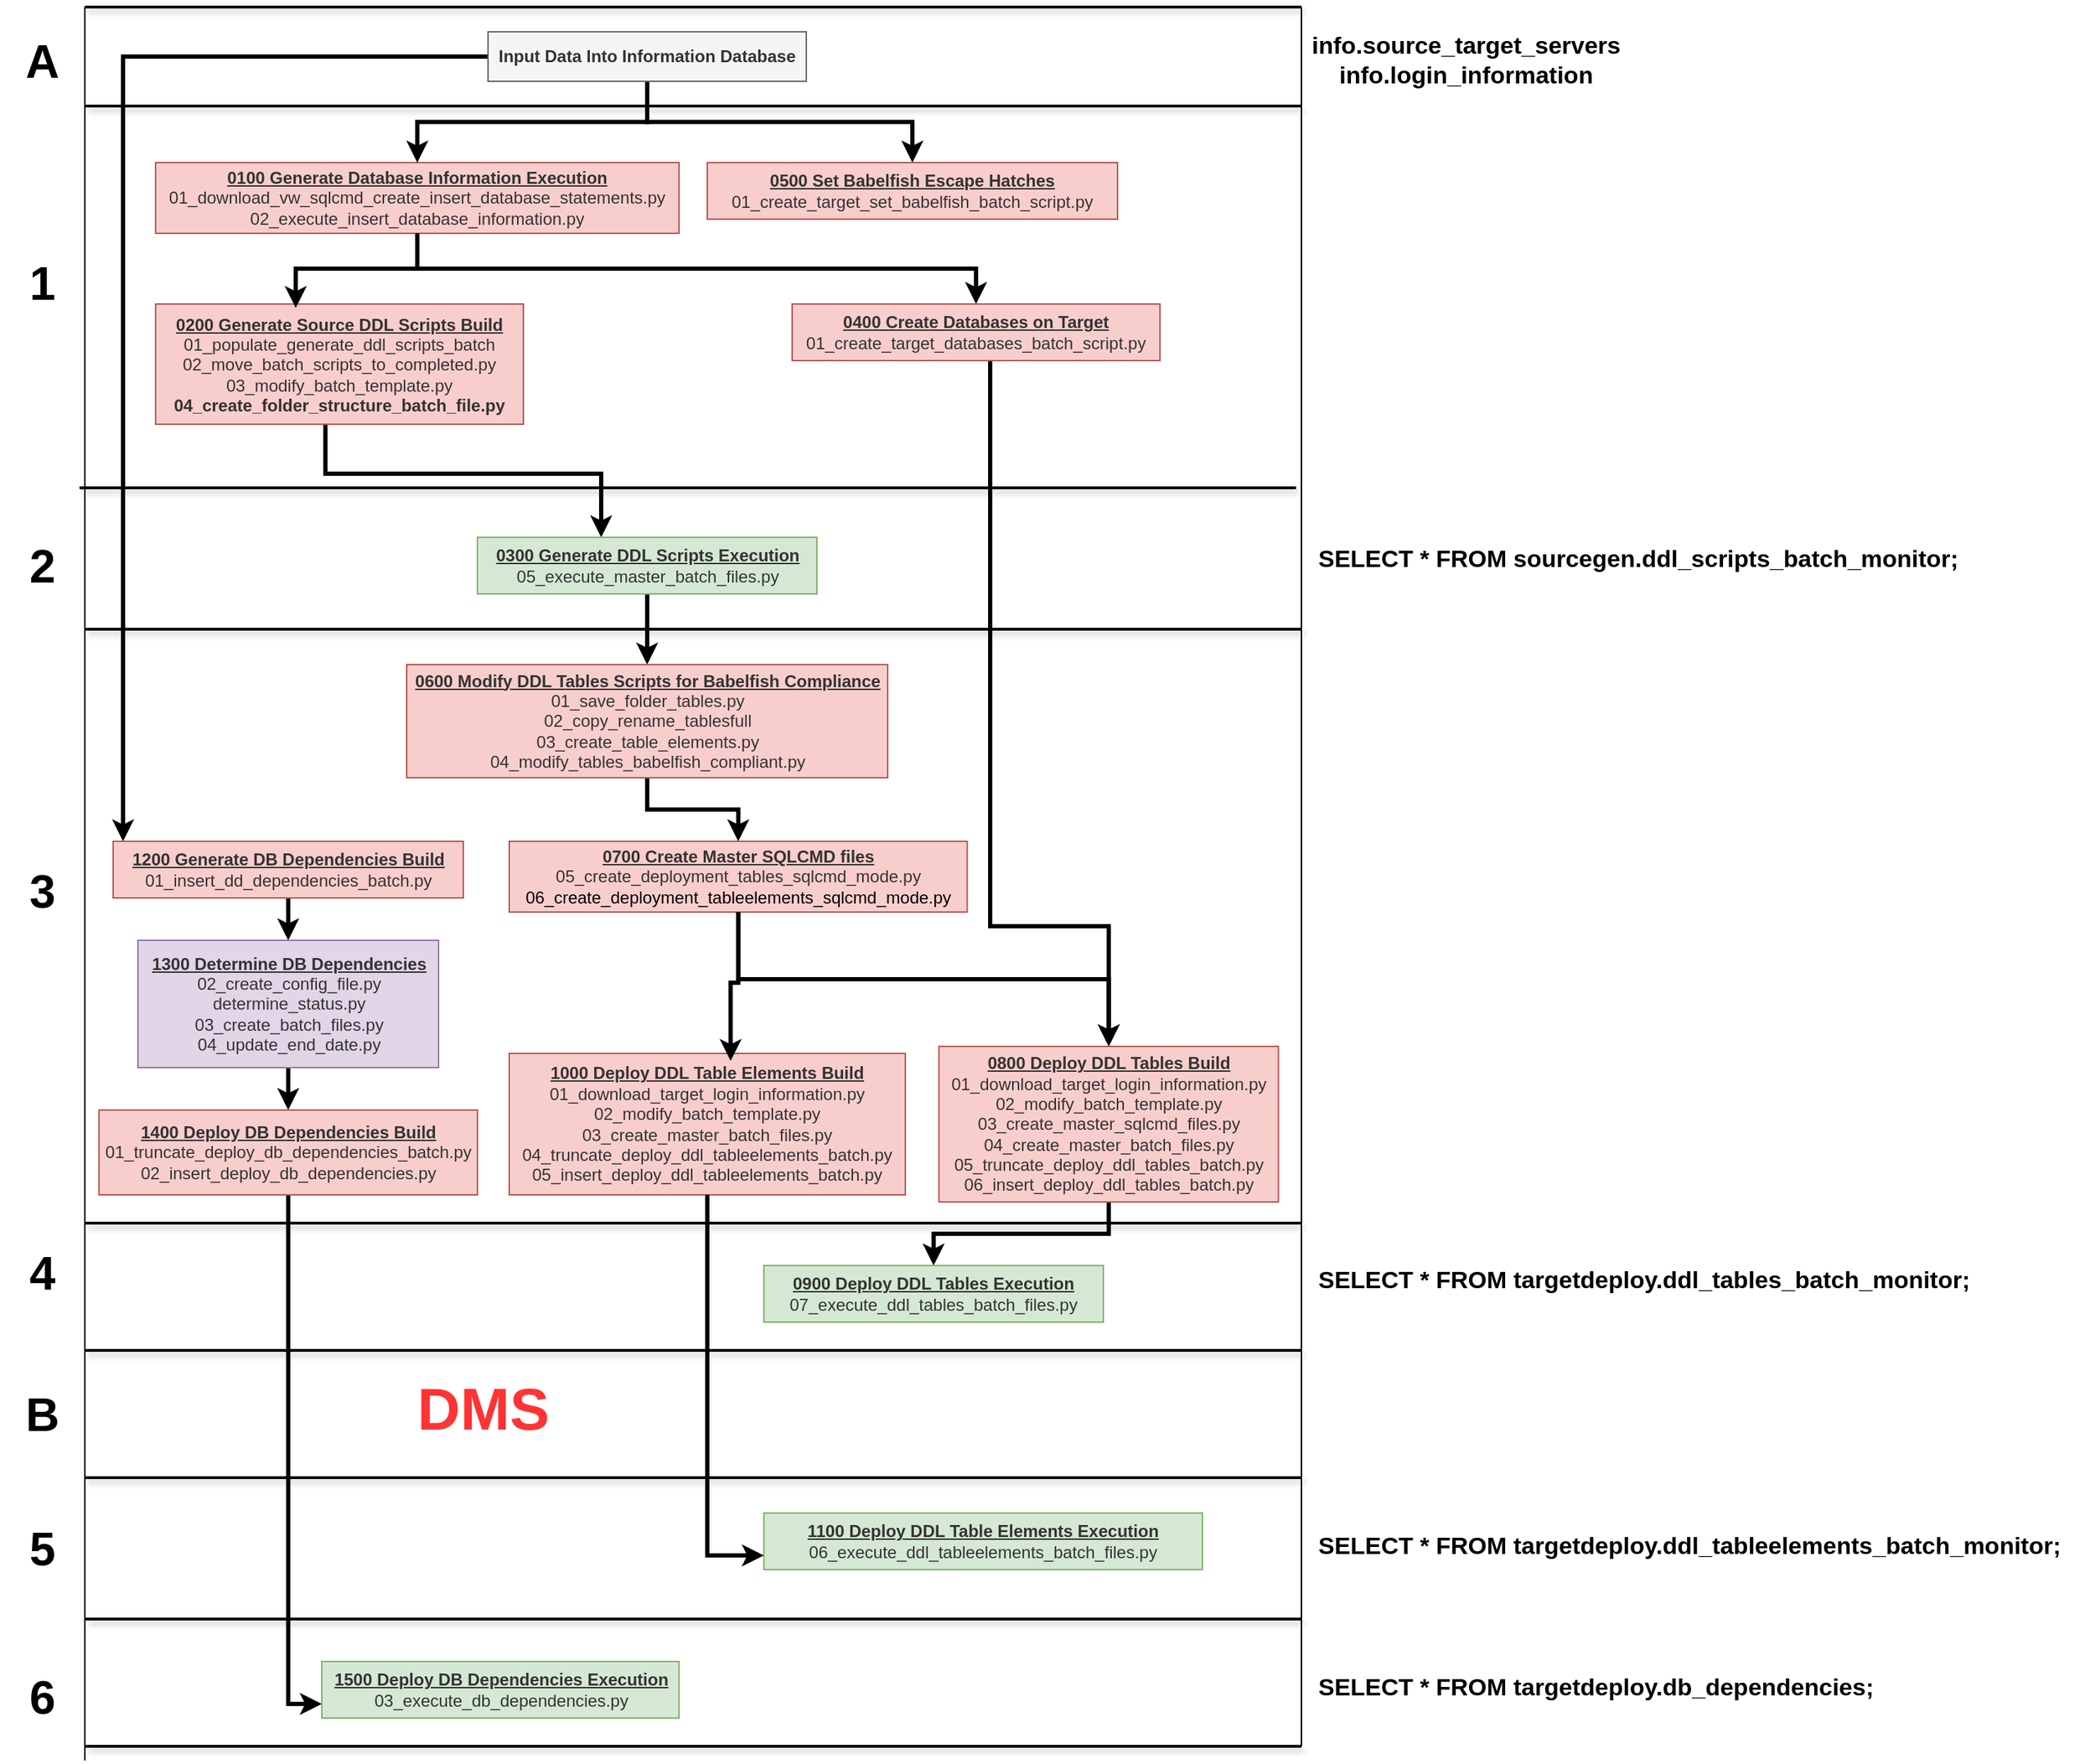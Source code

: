 <mxfile version="24.6.2" type="github">
  <diagram name="Page-1" id="sKITD_88z1vJ94t6zKOO">
    <mxGraphModel dx="1328" dy="804" grid="1" gridSize="10" guides="1" tooltips="1" connect="1" arrows="1" fold="1" page="1" pageScale="1" pageWidth="850" pageHeight="1100" math="0" shadow="0">
      <root>
        <mxCell id="0" />
        <mxCell id="1" parent="0" />
        <mxCell id="syWPXiomNhrmmpA-TFZg-3" value="&lt;span style=&quot;color: rgb(51, 51, 51);&quot;&gt;&lt;b&gt;&lt;u&gt;0100 Generate Database Information Execution&lt;/u&gt;&lt;/b&gt;&lt;/span&gt;&lt;div&gt;&lt;font color=&quot;#333333&quot;&gt;01_download_vw_sqlcmd_create_insert_database_statements.py&lt;/font&gt;&lt;br&gt;&lt;/div&gt;&lt;div&gt;&lt;font color=&quot;#333333&quot;&gt;02_execute_insert_database_information.py&lt;br&gt;&lt;/font&gt;&lt;/div&gt;" style="rounded=0;whiteSpace=wrap;html=1;fillColor=#f8cecc;strokeColor=#b85450;" parent="1" vertex="1">
          <mxGeometry x="110" y="120" width="370" height="50" as="geometry" />
        </mxCell>
        <mxCell id="syWPXiomNhrmmpA-TFZg-79" style="edgeStyle=orthogonalEdgeStyle;rounded=0;orthogonalLoop=1;jettySize=auto;html=1;strokeWidth=3;" parent="1" source="syWPXiomNhrmmpA-TFZg-4" target="syWPXiomNhrmmpA-TFZg-3" edge="1">
          <mxGeometry relative="1" as="geometry" />
        </mxCell>
        <mxCell id="syWPXiomNhrmmpA-TFZg-80" style="edgeStyle=orthogonalEdgeStyle;rounded=0;orthogonalLoop=1;jettySize=auto;html=1;strokeWidth=3;" parent="1" source="syWPXiomNhrmmpA-TFZg-4" target="syWPXiomNhrmmpA-TFZg-8" edge="1">
          <mxGeometry relative="1" as="geometry" />
        </mxCell>
        <mxCell id="HDIBJlZaWyo6-5FCZua_-1" style="edgeStyle=orthogonalEdgeStyle;rounded=0;orthogonalLoop=1;jettySize=auto;html=1;strokeWidth=3;" parent="1" source="syWPXiomNhrmmpA-TFZg-4" target="syWPXiomNhrmmpA-TFZg-15" edge="1">
          <mxGeometry relative="1" as="geometry">
            <Array as="points">
              <mxPoint x="87" y="45" />
            </Array>
          </mxGeometry>
        </mxCell>
        <mxCell id="syWPXiomNhrmmpA-TFZg-4" value="&lt;span style=&quot;color: rgb(51, 51, 51);&quot;&gt;&lt;b&gt;Input Data Into Information Database&lt;/b&gt;&lt;/span&gt;" style="rounded=0;whiteSpace=wrap;html=1;points=[[0,0,0,0,0],[0,0.25,0,0,0],[0,0.5,0,0,0],[0,0.75,0,0,0],[0,1,0,0,0],[0.25,0,0,0,0],[0.25,1,0,0,0],[0.5,0,0,0,0],[0.5,1,0,0,0],[0.75,0,0,0,0],[0.75,1,0,0,0],[1,0,0,0,0],[1,0.25,0,0,0],[1,0.5,0,0,0],[1,0.75,0,0,0],[1,1,0,0,0]];fillColor=#f5f5f5;fontColor=#333333;strokeColor=#666666;" parent="1" vertex="1">
          <mxGeometry x="345" y="27.5" width="225" height="35" as="geometry" />
        </mxCell>
        <mxCell id="syWPXiomNhrmmpA-TFZg-31" style="edgeStyle=orthogonalEdgeStyle;rounded=0;orthogonalLoop=1;jettySize=auto;html=1;strokeWidth=3;" parent="1" source="syWPXiomNhrmmpA-TFZg-5" target="syWPXiomNhrmmpA-TFZg-6" edge="1">
          <mxGeometry relative="1" as="geometry">
            <Array as="points">
              <mxPoint x="230" y="340" />
              <mxPoint x="425" y="340" />
            </Array>
          </mxGeometry>
        </mxCell>
        <mxCell id="syWPXiomNhrmmpA-TFZg-5" value="&lt;span style=&quot;color: rgb(51, 51, 51);&quot;&gt;&lt;b&gt;&lt;u&gt;0200 Generate Source DDL Scripts Build&lt;/u&gt;&lt;/b&gt;&lt;/span&gt;&lt;div&gt;&lt;font color=&quot;#333333&quot;&gt;01_populate_generate_ddl_scripts_batch&lt;/font&gt;&lt;br&gt;&lt;/div&gt;&lt;div&gt;&lt;font color=&quot;#333333&quot;&gt;02_move_batch_scripts_to_completed.py&lt;br&gt;&lt;/font&gt;&lt;/div&gt;&lt;div&gt;&lt;font color=&quot;#333333&quot;&gt;03_modify_batch_template.py&lt;br&gt;&lt;/font&gt;&lt;/div&gt;&lt;div&gt;&lt;font color=&quot;#333333&quot;&gt;&lt;b&gt;04_create_folder_structure_batch_file.py&lt;/b&gt;&lt;/font&gt;&lt;/div&gt;" style="rounded=0;whiteSpace=wrap;html=1;fillColor=#f8cecc;strokeColor=#b85450;" parent="1" vertex="1">
          <mxGeometry x="110" y="220" width="260" height="85" as="geometry" />
        </mxCell>
        <mxCell id="syWPXiomNhrmmpA-TFZg-37" style="edgeStyle=orthogonalEdgeStyle;rounded=0;orthogonalLoop=1;jettySize=auto;html=1;strokeWidth=3;" parent="1" source="syWPXiomNhrmmpA-TFZg-6" target="syWPXiomNhrmmpA-TFZg-9" edge="1">
          <mxGeometry relative="1" as="geometry" />
        </mxCell>
        <mxCell id="syWPXiomNhrmmpA-TFZg-6" value="&lt;span style=&quot;color: rgb(51, 51, 51);&quot;&gt;&lt;b&gt;&lt;u&gt;0300 Generate DDL Scripts Execution&lt;/u&gt;&lt;/b&gt;&lt;/span&gt;&lt;div&gt;&lt;font color=&quot;#333333&quot;&gt;05_execute_master_batch_files.py&lt;/font&gt;&lt;br&gt;&lt;/div&gt;" style="rounded=0;whiteSpace=wrap;html=1;fillColor=#d5e8d4;strokeColor=#82b366;" parent="1" vertex="1">
          <mxGeometry x="337.5" y="385" width="240" height="40" as="geometry" />
        </mxCell>
        <mxCell id="syWPXiomNhrmmpA-TFZg-36" style="edgeStyle=orthogonalEdgeStyle;rounded=0;orthogonalLoop=1;jettySize=auto;html=1;strokeWidth=3;" parent="1" source="syWPXiomNhrmmpA-TFZg-7" target="syWPXiomNhrmmpA-TFZg-11" edge="1">
          <mxGeometry relative="1" as="geometry">
            <Array as="points">
              <mxPoint x="700" y="660" />
            </Array>
          </mxGeometry>
        </mxCell>
        <mxCell id="syWPXiomNhrmmpA-TFZg-8" value="&lt;span style=&quot;color: rgb(51, 51, 51);&quot;&gt;&lt;b&gt;&lt;u&gt;0500 Set Babelfish Escape Hatches&lt;/u&gt;&lt;/b&gt;&lt;/span&gt;&lt;div&gt;&lt;font color=&quot;#333333&quot;&gt;01_create_target_set_babelfish_batch_script.py&lt;/font&gt;&lt;br&gt;&lt;/div&gt;" style="rounded=0;whiteSpace=wrap;html=1;fillColor=#f8cecc;strokeColor=#b85450;" parent="1" vertex="1">
          <mxGeometry x="500" y="120" width="290" height="40" as="geometry" />
        </mxCell>
        <mxCell id="syWPXiomNhrmmpA-TFZg-38" style="edgeStyle=orthogonalEdgeStyle;rounded=0;orthogonalLoop=1;jettySize=auto;html=1;strokeWidth=3;" parent="1" source="syWPXiomNhrmmpA-TFZg-9" target="syWPXiomNhrmmpA-TFZg-10" edge="1">
          <mxGeometry relative="1" as="geometry" />
        </mxCell>
        <mxCell id="syWPXiomNhrmmpA-TFZg-9" value="&lt;span style=&quot;color: rgb(51, 51, 51);&quot;&gt;&lt;b&gt;&lt;u&gt;0600 Modify DDL Tables Scripts for Babelfish Compliance&lt;/u&gt;&lt;/b&gt;&lt;/span&gt;&lt;div&gt;&lt;font style=&quot;&quot; color=&quot;#333333&quot;&gt;01_save_folder_tables.py&lt;/font&gt;&lt;br&gt;&lt;/div&gt;&lt;div&gt;&lt;font style=&quot;&quot; color=&quot;#333333&quot;&gt;02_copy_rename_tablesfull&lt;br&gt;&lt;/font&gt;&lt;/div&gt;&lt;div&gt;&lt;font style=&quot;&quot; color=&quot;#333333&quot;&gt;03_create_table_elements.py&lt;br&gt;&lt;/font&gt;&lt;/div&gt;&lt;div&gt;&lt;font style=&quot;&quot; color=&quot;#333333&quot;&gt;04_modify_tables_babelfish_compliant.py&lt;/font&gt;&lt;/div&gt;" style="rounded=0;whiteSpace=wrap;html=1;fillColor=#f8cecc;strokeColor=#b85450;" parent="1" vertex="1">
          <mxGeometry x="287.5" y="475" width="340" height="80" as="geometry" />
        </mxCell>
        <mxCell id="syWPXiomNhrmmpA-TFZg-39" value="" style="edgeStyle=orthogonalEdgeStyle;rounded=0;orthogonalLoop=1;jettySize=auto;html=1;strokeWidth=3;" parent="1" source="syWPXiomNhrmmpA-TFZg-10" target="syWPXiomNhrmmpA-TFZg-11" edge="1">
          <mxGeometry relative="1" as="geometry" />
        </mxCell>
        <mxCell id="syWPXiomNhrmmpA-TFZg-10" value="&lt;span style=&quot;color: rgb(51, 51, 51);&quot;&gt;&lt;b&gt;&lt;u&gt;0700 Create Master SQLCMD files&lt;/u&gt;&lt;/b&gt;&lt;/span&gt;&lt;div&gt;&lt;font style=&quot;&quot; color=&quot;#333333&quot;&gt;05_create_deployment_tables_sqlcmd_mode.py&lt;/font&gt;&lt;br&gt;&lt;/div&gt;&lt;div&gt;06_create_deployment_tableelements_sqlcmd_mode.py&lt;br&gt;&lt;/div&gt;" style="rounded=0;whiteSpace=wrap;html=1;fillColor=#f8cecc;strokeColor=#b85450;" parent="1" vertex="1">
          <mxGeometry x="359.995" y="600" width="323.75" height="50" as="geometry" />
        </mxCell>
        <mxCell id="syWPXiomNhrmmpA-TFZg-83" style="edgeStyle=orthogonalEdgeStyle;rounded=0;orthogonalLoop=1;jettySize=auto;html=1;strokeWidth=3;" parent="1" source="syWPXiomNhrmmpA-TFZg-11" target="syWPXiomNhrmmpA-TFZg-12" edge="1">
          <mxGeometry relative="1" as="geometry" />
        </mxCell>
        <mxCell id="syWPXiomNhrmmpA-TFZg-11" value="&lt;span style=&quot;color: rgb(51, 51, 51);&quot;&gt;&lt;b&gt;&lt;u&gt;0800 Deploy DDL Tables Build&lt;/u&gt;&lt;/b&gt;&lt;/span&gt;&lt;div&gt;&lt;font color=&quot;#333333&quot;&gt;01_download_target_login_information.py&lt;/font&gt;&lt;br&gt;&lt;/div&gt;&lt;div&gt;&lt;font color=&quot;#333333&quot;&gt;02_modify_batch_template.py&lt;br&gt;&lt;/font&gt;&lt;/div&gt;&lt;div&gt;&lt;font color=&quot;#333333&quot;&gt;03_create_master_sqlcmd_files.py&lt;/font&gt;&lt;/div&gt;&lt;div&gt;&lt;font color=&quot;#333333&quot;&gt;04_create_master_batch_files.py&lt;br&gt;&lt;/font&gt;&lt;/div&gt;&lt;div&gt;&lt;font color=&quot;#333333&quot;&gt;05_truncate_deploy_ddl_tables_batch.py&lt;br&gt;&lt;/font&gt;&lt;/div&gt;&lt;div&gt;&lt;font color=&quot;#333333&quot;&gt;06_insert_deploy_ddl_tables_batch.py&lt;br&gt;&lt;/font&gt;&lt;/div&gt;" style="rounded=0;whiteSpace=wrap;html=1;fillColor=#f8cecc;strokeColor=#b85450;" parent="1" vertex="1">
          <mxGeometry x="663.75" y="745" width="240" height="110" as="geometry" />
        </mxCell>
        <mxCell id="syWPXiomNhrmmpA-TFZg-12" value="&lt;span style=&quot;color: rgb(51, 51, 51);&quot;&gt;&lt;b style=&quot;&quot;&gt;&lt;u style=&quot;&quot;&gt;&lt;font style=&quot;font-size: 12px;&quot;&gt;0900 Deploy DDL Tables Execution&lt;/font&gt;&lt;/u&gt;&lt;/b&gt;&lt;/span&gt;&lt;div style=&quot;&quot;&gt;&lt;font style=&quot;font-size: 12px;&quot; color=&quot;#333333&quot;&gt;07_execute_ddl_tables_batch_files.py&lt;/font&gt;&lt;br&gt;&lt;/div&gt;" style="rounded=0;whiteSpace=wrap;html=1;fillColor=#d5e8d4;strokeColor=#82b366;" parent="1" vertex="1">
          <mxGeometry x="540" y="900" width="240" height="40" as="geometry" />
        </mxCell>
        <mxCell id="syWPXiomNhrmmpA-TFZg-13" value="&lt;span style=&quot;color: rgb(51, 51, 51);&quot;&gt;&lt;b&gt;&lt;u&gt;1000 Deploy DDL Table Elements Build&lt;/u&gt;&lt;/b&gt;&lt;/span&gt;&lt;div&gt;&lt;font style=&quot;&quot; color=&quot;#333333&quot;&gt;01_download_target_login_information.py&lt;/font&gt;&lt;br&gt;&lt;/div&gt;&lt;div&gt;&lt;font color=&quot;#333333&quot;&gt;02_modify_batch_template.py&lt;/font&gt;&lt;/div&gt;&lt;div&gt;&lt;font color=&quot;#333333&quot;&gt;03_create_master_batch_files.py&lt;br&gt;&lt;/font&gt;&lt;/div&gt;&lt;div&gt;&lt;font color=&quot;#333333&quot;&gt;04_truncate_deploy_ddl_tableelements_batch.py&lt;br&gt;&lt;/font&gt;&lt;/div&gt;&lt;div&gt;&lt;font color=&quot;#333333&quot;&gt;05_insert_deploy_ddl_tableelements_batch.py&lt;/font&gt;&lt;/div&gt;" style="rounded=0;whiteSpace=wrap;html=1;fillColor=#f8cecc;strokeColor=#b85450;" parent="1" vertex="1">
          <mxGeometry x="359.99" y="750" width="280" height="100" as="geometry" />
        </mxCell>
        <mxCell id="syWPXiomNhrmmpA-TFZg-14" value="&lt;span style=&quot;color: rgb(51, 51, 51);&quot;&gt;&lt;b&gt;&lt;u&gt;1100 Deploy DDL Table Elements Execution&lt;/u&gt;&lt;/b&gt;&lt;/span&gt;&lt;div&gt;&lt;font color=&quot;#333333&quot;&gt;06_execute_ddl_tableelements_batch_files.py&lt;/font&gt;&lt;br&gt;&lt;/div&gt;" style="rounded=0;whiteSpace=wrap;html=1;fillColor=#d5e8d4;strokeColor=#82b366;" parent="1" vertex="1">
          <mxGeometry x="540" y="1075" width="310" height="40" as="geometry" />
        </mxCell>
        <mxCell id="syWPXiomNhrmmpA-TFZg-46" style="edgeStyle=orthogonalEdgeStyle;rounded=0;orthogonalLoop=1;jettySize=auto;html=1;entryX=0.5;entryY=0;entryDx=0;entryDy=0;strokeWidth=3;" parent="1" source="syWPXiomNhrmmpA-TFZg-15" target="syWPXiomNhrmmpA-TFZg-16" edge="1">
          <mxGeometry relative="1" as="geometry" />
        </mxCell>
        <mxCell id="syWPXiomNhrmmpA-TFZg-15" value="&lt;span style=&quot;color: rgb(51, 51, 51);&quot;&gt;&lt;b&gt;&lt;u&gt;1200 Generate DB Dependencies Build&lt;/u&gt;&lt;/b&gt;&lt;/span&gt;&lt;div&gt;&lt;font color=&quot;#333333&quot;&gt;01_insert_dd_dependencies_batch.py&lt;/font&gt;&lt;br&gt;&lt;/div&gt;" style="rounded=0;whiteSpace=wrap;html=1;fillColor=#f8cecc;strokeColor=#b85450;" parent="1" vertex="1">
          <mxGeometry x="80" y="600" width="247.5" height="40" as="geometry" />
        </mxCell>
        <mxCell id="syWPXiomNhrmmpA-TFZg-86" style="edgeStyle=orthogonalEdgeStyle;rounded=0;orthogonalLoop=1;jettySize=auto;html=1;entryX=0.5;entryY=0;entryDx=0;entryDy=0;strokeWidth=3;" parent="1" source="syWPXiomNhrmmpA-TFZg-16" target="syWPXiomNhrmmpA-TFZg-17" edge="1">
          <mxGeometry relative="1" as="geometry" />
        </mxCell>
        <mxCell id="syWPXiomNhrmmpA-TFZg-16" value="&lt;span style=&quot;color: rgb(51, 51, 51);&quot;&gt;&lt;b&gt;&lt;u&gt;1300 Determine DB Dependencies&lt;/u&gt;&lt;/b&gt;&lt;/span&gt;&lt;div&gt;&lt;font color=&quot;#333333&quot;&gt;02_create_config_file.py&lt;/font&gt;&lt;br&gt;&lt;/div&gt;&lt;div&gt;&lt;font color=&quot;#333333&quot;&gt;determine_status.py&lt;br&gt;&lt;/font&gt;&lt;/div&gt;&lt;div&gt;&lt;font color=&quot;#333333&quot;&gt;03_create_batch_files.py&lt;/font&gt;&lt;/div&gt;&lt;div&gt;&lt;font color=&quot;#333333&quot;&gt;04_update_end_date.py&lt;br&gt;&lt;/font&gt;&lt;/div&gt;" style="rounded=0;whiteSpace=wrap;html=1;fillColor=#e1d5e7;strokeColor=#9673a6;" parent="1" vertex="1">
          <mxGeometry x="97.5" y="670" width="212.5" height="90" as="geometry" />
        </mxCell>
        <mxCell id="rylidvbhO6okRbjTieRh-7" style="edgeStyle=orthogonalEdgeStyle;rounded=0;orthogonalLoop=1;jettySize=auto;html=1;strokeWidth=3;entryX=0;entryY=0.75;entryDx=0;entryDy=0;" parent="1" source="syWPXiomNhrmmpA-TFZg-17" target="syWPXiomNhrmmpA-TFZg-18" edge="1">
          <mxGeometry relative="1" as="geometry" />
        </mxCell>
        <mxCell id="syWPXiomNhrmmpA-TFZg-17" value="&lt;span style=&quot;color: rgb(51, 51, 51);&quot;&gt;&lt;b&gt;&lt;u&gt;1400 Deploy DB Dependencies Build&lt;/u&gt;&lt;/b&gt;&lt;/span&gt;&lt;div&gt;&lt;font color=&quot;#333333&quot;&gt;01_truncate_deploy_db_dependencies_batch.py&lt;/font&gt;&lt;br&gt;&lt;/div&gt;&lt;div&gt;&lt;font color=&quot;#333333&quot;&gt;02_insert_deploy_db_dependencies.py&lt;/font&gt;&lt;/div&gt;" style="rounded=0;whiteSpace=wrap;html=1;fillColor=#f8cecc;strokeColor=#b85450;" parent="1" vertex="1">
          <mxGeometry x="70" y="790" width="267.5" height="60" as="geometry" />
        </mxCell>
        <mxCell id="syWPXiomNhrmmpA-TFZg-18" value="&lt;span style=&quot;color: rgb(51, 51, 51);&quot;&gt;&lt;b&gt;&lt;u&gt;1500 Deploy DB Dependencies Execution&lt;/u&gt;&lt;/b&gt;&lt;/span&gt;&lt;div&gt;&lt;font color=&quot;#333333&quot;&gt;03_execute_db_dependencies.py&lt;/font&gt;&lt;br&gt;&lt;/div&gt;" style="rounded=0;whiteSpace=wrap;html=1;fillColor=#d5e8d4;strokeColor=#82b366;" parent="1" vertex="1">
          <mxGeometry x="227.5" y="1180" width="252.5" height="40" as="geometry" />
        </mxCell>
        <mxCell id="syWPXiomNhrmmpA-TFZg-27" style="edgeStyle=orthogonalEdgeStyle;rounded=0;orthogonalLoop=1;jettySize=auto;html=1;entryX=0.381;entryY=0.033;entryDx=0;entryDy=0;entryPerimeter=0;strokeWidth=3;" parent="1" source="syWPXiomNhrmmpA-TFZg-3" target="syWPXiomNhrmmpA-TFZg-5" edge="1">
          <mxGeometry relative="1" as="geometry" />
        </mxCell>
        <mxCell id="syWPXiomNhrmmpA-TFZg-51" value="" style="endArrow=none;html=1;rounded=0;strokeWidth=2;shadow=1;" parent="1" edge="1">
          <mxGeometry width="50" height="50" relative="1" as="geometry">
            <mxPoint x="60" y="80" as="sourcePoint" />
            <mxPoint x="920" y="80" as="targetPoint" />
          </mxGeometry>
        </mxCell>
        <mxCell id="syWPXiomNhrmmpA-TFZg-57" style="edgeStyle=orthogonalEdgeStyle;rounded=0;orthogonalLoop=1;jettySize=auto;html=1;entryX=0.559;entryY=0.053;entryDx=0;entryDy=0;entryPerimeter=0;strokeWidth=3;" parent="1" source="syWPXiomNhrmmpA-TFZg-10" target="syWPXiomNhrmmpA-TFZg-13" edge="1">
          <mxGeometry relative="1" as="geometry" />
        </mxCell>
        <mxCell id="syWPXiomNhrmmpA-TFZg-59" value="&lt;h1 style=&quot;margin-top: 0px;&quot;&gt;&lt;font style=&quot;font-size: 42px;&quot; color=&quot;#ff3333&quot;&gt;DMS&lt;/font&gt;&lt;/h1&gt;" style="text;html=1;whiteSpace=wrap;overflow=hidden;rounded=0;" parent="1" vertex="1">
          <mxGeometry x="292.5" y="970" width="120" height="50" as="geometry" />
        </mxCell>
        <mxCell id="syWPXiomNhrmmpA-TFZg-63" value="&lt;font style=&quot;font-size: 33px;&quot;&gt;&lt;b&gt;A&lt;/b&gt;&lt;/font&gt;" style="text;html=1;align=center;verticalAlign=middle;whiteSpace=wrap;rounded=0;" parent="1" vertex="1">
          <mxGeometry y="32.5" width="60" height="30" as="geometry" />
        </mxCell>
        <mxCell id="syWPXiomNhrmmpA-TFZg-64" value="&lt;font style=&quot;font-size: 33px;&quot;&gt;&lt;b&gt;2&lt;/b&gt;&lt;/font&gt;" style="text;html=1;align=center;verticalAlign=middle;whiteSpace=wrap;rounded=0;" parent="1" vertex="1">
          <mxGeometry y="390" width="60" height="30" as="geometry" />
        </mxCell>
        <mxCell id="syWPXiomNhrmmpA-TFZg-66" value="&lt;font style=&quot;font-size: 33px;&quot;&gt;&lt;b&gt;1&lt;/b&gt;&lt;/font&gt;" style="text;html=1;align=center;verticalAlign=middle;whiteSpace=wrap;rounded=0;" parent="1" vertex="1">
          <mxGeometry y="190" width="60" height="30" as="geometry" />
        </mxCell>
        <mxCell id="syWPXiomNhrmmpA-TFZg-68" value="&lt;font style=&quot;font-size: 33px;&quot;&gt;&lt;b&gt;3&lt;/b&gt;&lt;/font&gt;" style="text;html=1;align=center;verticalAlign=middle;whiteSpace=wrap;rounded=0;" parent="1" vertex="1">
          <mxGeometry y="620" width="60" height="30" as="geometry" />
        </mxCell>
        <mxCell id="syWPXiomNhrmmpA-TFZg-70" value="&lt;font style=&quot;font-size: 33px;&quot;&gt;&lt;b&gt;4&lt;/b&gt;&lt;/font&gt;" style="text;html=1;align=center;verticalAlign=middle;whiteSpace=wrap;rounded=0;" parent="1" vertex="1">
          <mxGeometry y="890" width="60" height="30" as="geometry" />
        </mxCell>
        <mxCell id="syWPXiomNhrmmpA-TFZg-71" value="&lt;font style=&quot;font-size: 33px;&quot;&gt;&lt;b&gt;B&lt;/b&gt;&lt;/font&gt;" style="text;html=1;align=center;verticalAlign=middle;whiteSpace=wrap;rounded=0;" parent="1" vertex="1">
          <mxGeometry y="990" width="60" height="30" as="geometry" />
        </mxCell>
        <mxCell id="syWPXiomNhrmmpA-TFZg-72" value="&lt;font style=&quot;font-size: 33px;&quot;&gt;&lt;b&gt;5&lt;/b&gt;&lt;/font&gt;" style="text;html=1;align=center;verticalAlign=middle;whiteSpace=wrap;rounded=0;" parent="1" vertex="1">
          <mxGeometry y="1085" width="60" height="30" as="geometry" />
        </mxCell>
        <mxCell id="syWPXiomNhrmmpA-TFZg-78" value="" style="edgeStyle=orthogonalEdgeStyle;rounded=0;orthogonalLoop=1;jettySize=auto;html=1;strokeWidth=3;exitX=0.5;exitY=1;exitDx=0;exitDy=0;" parent="1" source="syWPXiomNhrmmpA-TFZg-3" target="syWPXiomNhrmmpA-TFZg-7" edge="1">
          <mxGeometry relative="1" as="geometry">
            <mxPoint x="305" y="180" as="sourcePoint" />
            <mxPoint x="577" y="260" as="targetPoint" />
            <Array as="points" />
          </mxGeometry>
        </mxCell>
        <mxCell id="syWPXiomNhrmmpA-TFZg-7" value="&lt;span style=&quot;color: rgb(51, 51, 51);&quot;&gt;&lt;b&gt;&lt;u&gt;0400 Create Databases on Target&lt;/u&gt;&lt;/b&gt;&lt;/span&gt;&lt;div&gt;&lt;font color=&quot;#333333&quot;&gt;01_create_target_databases_batch_script.py&lt;/font&gt;&lt;br&gt;&lt;/div&gt;" style="rounded=0;whiteSpace=wrap;html=1;fillColor=#f8cecc;strokeColor=#b85450;" parent="1" vertex="1">
          <mxGeometry x="560" y="220" width="260" height="40" as="geometry" />
        </mxCell>
        <mxCell id="syWPXiomNhrmmpA-TFZg-89" value="" style="endArrow=none;html=1;rounded=0;" parent="1" edge="1">
          <mxGeometry width="50" height="50" relative="1" as="geometry">
            <mxPoint x="60" y="1250" as="sourcePoint" />
            <mxPoint x="60" y="10" as="targetPoint" />
          </mxGeometry>
        </mxCell>
        <mxCell id="syWPXiomNhrmmpA-TFZg-90" value="" style="endArrow=none;html=1;rounded=0;strokeWidth=2;shadow=1;" parent="1" edge="1">
          <mxGeometry width="50" height="50" relative="1" as="geometry">
            <mxPoint x="56.25" y="350" as="sourcePoint" />
            <mxPoint x="916.25" y="350" as="targetPoint" />
          </mxGeometry>
        </mxCell>
        <mxCell id="syWPXiomNhrmmpA-TFZg-91" value="" style="endArrow=none;html=1;rounded=0;strokeWidth=2;shadow=1;" parent="1" edge="1">
          <mxGeometry width="50" height="50" relative="1" as="geometry">
            <mxPoint x="60" y="450" as="sourcePoint" />
            <mxPoint x="920" y="450" as="targetPoint" />
          </mxGeometry>
        </mxCell>
        <mxCell id="syWPXiomNhrmmpA-TFZg-93" value="" style="endArrow=none;html=1;rounded=0;strokeWidth=2;shadow=1;" parent="1" edge="1">
          <mxGeometry width="50" height="50" relative="1" as="geometry">
            <mxPoint x="60" y="870" as="sourcePoint" />
            <mxPoint x="920" y="870" as="targetPoint" />
          </mxGeometry>
        </mxCell>
        <mxCell id="syWPXiomNhrmmpA-TFZg-94" value="" style="endArrow=none;html=1;rounded=0;strokeWidth=2;shadow=1;" parent="1" edge="1">
          <mxGeometry width="50" height="50" relative="1" as="geometry">
            <mxPoint x="60.0" y="960" as="sourcePoint" />
            <mxPoint x="920" y="960" as="targetPoint" />
          </mxGeometry>
        </mxCell>
        <mxCell id="syWPXiomNhrmmpA-TFZg-95" value="" style="endArrow=none;html=1;rounded=0;strokeWidth=2;shadow=1;" parent="1" edge="1">
          <mxGeometry width="50" height="50" relative="1" as="geometry">
            <mxPoint x="60" y="1050" as="sourcePoint" />
            <mxPoint x="920" y="1050" as="targetPoint" />
          </mxGeometry>
        </mxCell>
        <mxCell id="syWPXiomNhrmmpA-TFZg-96" value="" style="endArrow=none;html=1;rounded=0;strokeWidth=2;shadow=1;" parent="1" edge="1">
          <mxGeometry width="50" height="50" relative="1" as="geometry">
            <mxPoint x="60" y="1150" as="sourcePoint" />
            <mxPoint x="920" y="1150" as="targetPoint" />
          </mxGeometry>
        </mxCell>
        <mxCell id="rylidvbhO6okRbjTieRh-1" value="" style="endArrow=none;html=1;rounded=0;strokeWidth=2;shadow=1;" parent="1" edge="1">
          <mxGeometry width="50" height="50" relative="1" as="geometry">
            <mxPoint x="60" y="10" as="sourcePoint" />
            <mxPoint x="920" y="10" as="targetPoint" />
          </mxGeometry>
        </mxCell>
        <mxCell id="rylidvbhO6okRbjTieRh-2" value="" style="endArrow=none;html=1;rounded=0;" parent="1" edge="1">
          <mxGeometry width="50" height="50" relative="1" as="geometry">
            <mxPoint x="920" y="1240" as="sourcePoint" />
            <mxPoint x="920" y="10" as="targetPoint" />
          </mxGeometry>
        </mxCell>
        <mxCell id="rylidvbhO6okRbjTieRh-6" style="edgeStyle=orthogonalEdgeStyle;rounded=0;orthogonalLoop=1;jettySize=auto;html=1;entryX=0;entryY=0.75;entryDx=0;entryDy=0;strokeWidth=3;" parent="1" source="syWPXiomNhrmmpA-TFZg-13" target="syWPXiomNhrmmpA-TFZg-14" edge="1">
          <mxGeometry relative="1" as="geometry" />
        </mxCell>
        <mxCell id="HDIBJlZaWyo6-5FCZua_-4" value="SELECT * FROM sourcegen.ddl_scripts_batch_monitor;" style="text;whiteSpace=wrap;fontStyle=1;fontSize=17;" parent="1" vertex="1">
          <mxGeometry x="930" y="384" width="543" height="36" as="geometry" />
        </mxCell>
        <mxCell id="HDIBJlZaWyo6-5FCZua_-6" value="SELECT * FROM targetdeploy.ddl_tables_batch_monitor;" style="text;whiteSpace=wrap;fontStyle=1;fontSize=17;" parent="1" vertex="1">
          <mxGeometry x="930" y="894" width="467" height="36" as="geometry" />
        </mxCell>
        <mxCell id="GBqM-zpvMOJnWf_ZMjJe-1" value="&lt;b&gt;&lt;font style=&quot;font-size: 17px;&quot;&gt;info.source_target_servers&lt;/font&gt;&lt;/b&gt;&lt;div&gt;&lt;b&gt;&lt;font style=&quot;font-size: 17px;&quot;&gt;info.login_information&lt;/font&gt;&lt;/b&gt;&lt;/div&gt;" style="text;html=1;align=center;verticalAlign=middle;whiteSpace=wrap;rounded=0;" vertex="1" parent="1">
          <mxGeometry x="930" y="32.5" width="213" height="30" as="geometry" />
        </mxCell>
        <mxCell id="GBqM-zpvMOJnWf_ZMjJe-4" value="" style="endArrow=none;html=1;rounded=0;strokeWidth=2;shadow=1;" edge="1" parent="1">
          <mxGeometry width="50" height="50" relative="1" as="geometry">
            <mxPoint x="60" y="1240" as="sourcePoint" />
            <mxPoint x="920" y="1240" as="targetPoint" />
          </mxGeometry>
        </mxCell>
        <mxCell id="GBqM-zpvMOJnWf_ZMjJe-5" value="&lt;font style=&quot;font-size: 33px;&quot;&gt;&lt;b&gt;6&lt;/b&gt;&lt;/font&gt;" style="text;html=1;align=center;verticalAlign=middle;whiteSpace=wrap;rounded=0;" vertex="1" parent="1">
          <mxGeometry y="1190" width="60" height="30" as="geometry" />
        </mxCell>
        <mxCell id="GBqM-zpvMOJnWf_ZMjJe-7" value="SELECT * FROM targetdeploy.ddl_tableelements_batch_monitor;" style="text;whiteSpace=wrap;fontStyle=1;fontSize=17;" vertex="1" parent="1">
          <mxGeometry x="930" y="1082" width="550" height="36" as="geometry" />
        </mxCell>
        <mxCell id="GBqM-zpvMOJnWf_ZMjJe-8" value="SELECT * FROM targetdeploy.db_dependencies;" style="text;whiteSpace=wrap;fontStyle=1;fontSize=17;" vertex="1" parent="1">
          <mxGeometry x="930" y="1182" width="467" height="36" as="geometry" />
        </mxCell>
      </root>
    </mxGraphModel>
  </diagram>
</mxfile>

